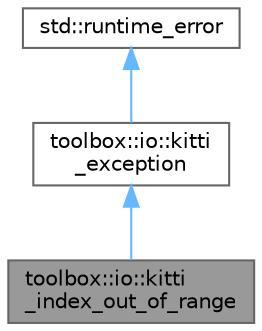 digraph "toolbox::io::kitti_index_out_of_range"
{
 // LATEX_PDF_SIZE
  bgcolor="transparent";
  edge [fontname=Helvetica,fontsize=10,labelfontname=Helvetica,labelfontsize=10];
  node [fontname=Helvetica,fontsize=10,shape=box,height=0.2,width=0.4];
  Node1 [id="Node000001",label="toolbox::io::kitti\l_index_out_of_range",height=0.2,width=0.4,color="gray40", fillcolor="grey60", style="filled", fontcolor="black",tooltip="Exception thrown when accessing out of bounds frame."];
  Node2 -> Node1 [id="edge1_Node000001_Node000002",dir="back",color="steelblue1",style="solid",tooltip=" "];
  Node2 [id="Node000002",label="toolbox::io::kitti\l_exception",height=0.2,width=0.4,color="gray40", fillcolor="white", style="filled",URL="$classtoolbox_1_1io_1_1kitti__exception.html",tooltip="Base exception for KITTI dataset operations."];
  Node3 -> Node2 [id="edge2_Node000002_Node000003",dir="back",color="steelblue1",style="solid",tooltip=" "];
  Node3 [id="Node000003",label="std::runtime_error",height=0.2,width=0.4,color="gray40", fillcolor="white", style="filled",tooltip=" "];
}
